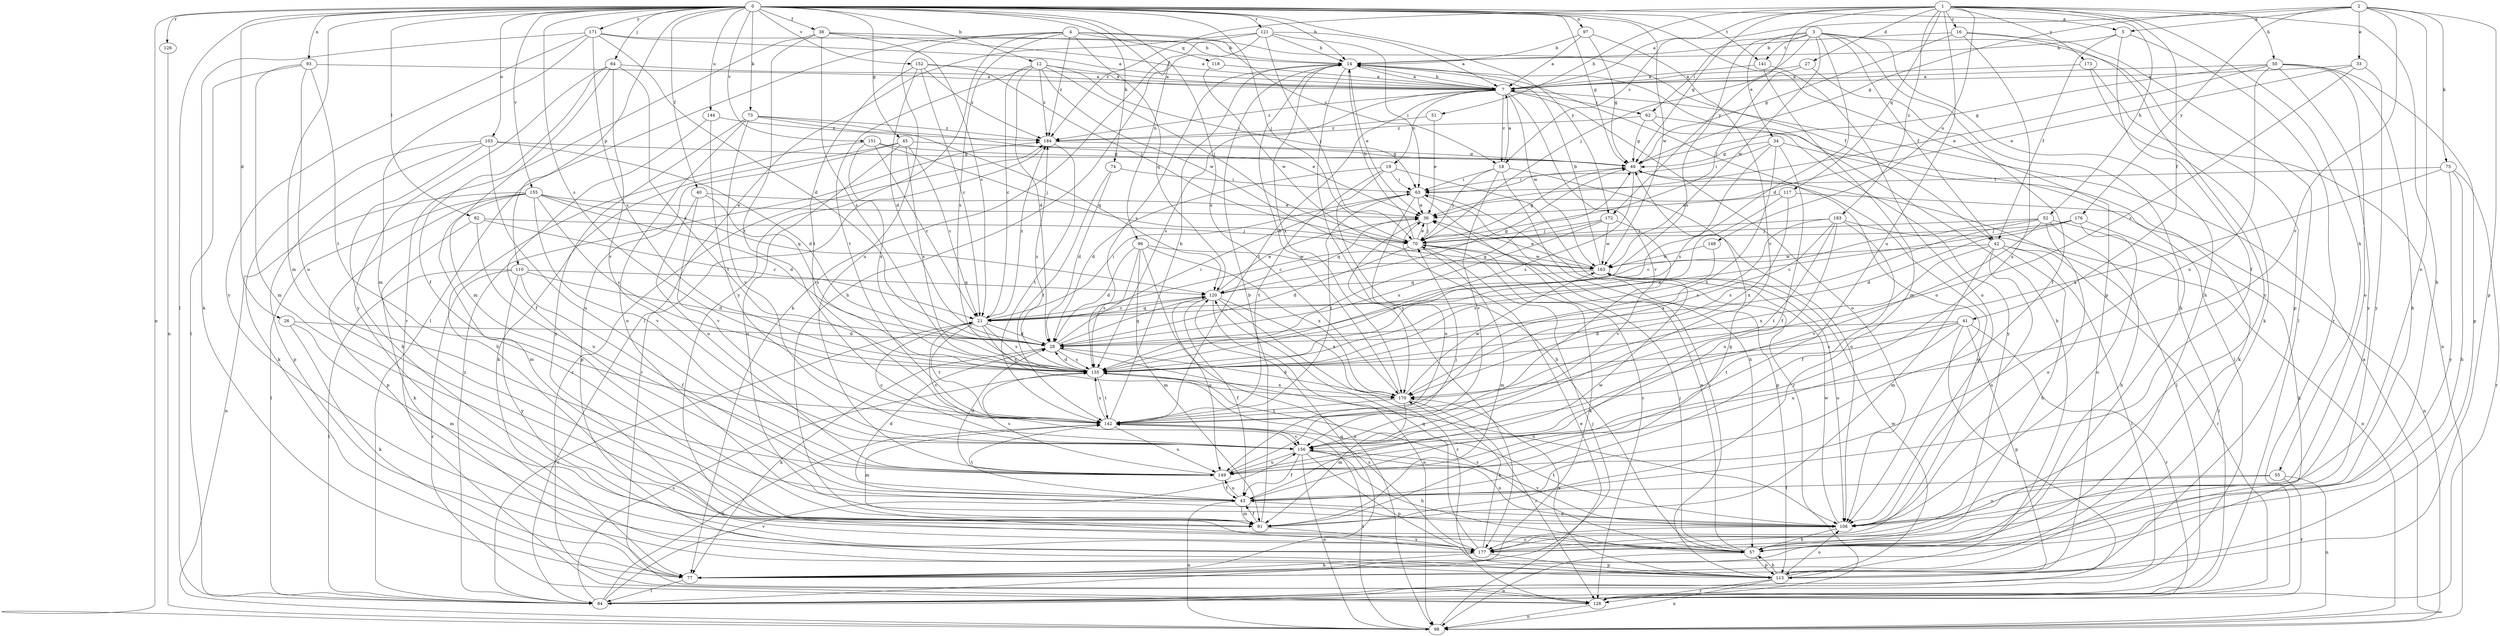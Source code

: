 strict digraph  {
0;
1;
2;
3;
4;
5;
7;
12;
14;
16;
18;
19;
21;
26;
27;
28;
33;
34;
36;
38;
40;
41;
42;
43;
45;
49;
50;
51;
52;
55;
57;
62;
63;
64;
70;
73;
74;
75;
77;
82;
84;
91;
93;
96;
97;
98;
103;
106;
110;
113;
117;
118;
120;
121;
126;
128;
135;
141;
142;
144;
148;
149;
151;
152;
155;
156;
163;
170;
171;
172;
173;
176;
177;
183;
184;
0 -> 5  [label=a];
0 -> 12  [label=b];
0 -> 14  [label=b];
0 -> 26  [label=d];
0 -> 38  [label=f];
0 -> 40  [label=f];
0 -> 45  [label=g];
0 -> 49  [label=g];
0 -> 64  [label=j];
0 -> 70  [label=j];
0 -> 73  [label=k];
0 -> 74  [label=k];
0 -> 82  [label=l];
0 -> 84  [label=l];
0 -> 91  [label=m];
0 -> 93  [label=n];
0 -> 96  [label=n];
0 -> 97  [label=n];
0 -> 98  [label=n];
0 -> 103  [label=o];
0 -> 110  [label=p];
0 -> 113  [label=p];
0 -> 121  [label=r];
0 -> 126  [label=r];
0 -> 135  [label=s];
0 -> 141  [label=t];
0 -> 144  [label=u];
0 -> 151  [label=v];
0 -> 152  [label=v];
0 -> 155  [label=v];
0 -> 163  [label=w];
0 -> 170  [label=x];
0 -> 171  [label=y];
0 -> 172  [label=y];
1 -> 16  [label=c];
1 -> 18  [label=c];
1 -> 27  [label=d];
1 -> 41  [label=f];
1 -> 49  [label=g];
1 -> 50  [label=h];
1 -> 51  [label=h];
1 -> 52  [label=h];
1 -> 55  [label=h];
1 -> 57  [label=h];
1 -> 117  [label=q];
1 -> 148  [label=u];
1 -> 149  [label=u];
1 -> 172  [label=y];
1 -> 173  [label=y];
1 -> 183  [label=z];
1 -> 184  [label=z];
2 -> 5  [label=a];
2 -> 7  [label=a];
2 -> 33  [label=e];
2 -> 49  [label=g];
2 -> 75  [label=k];
2 -> 106  [label=o];
2 -> 113  [label=p];
2 -> 156  [label=v];
2 -> 176  [label=y];
3 -> 28  [label=d];
3 -> 34  [label=e];
3 -> 42  [label=f];
3 -> 57  [label=h];
3 -> 62  [label=i];
3 -> 70  [label=j];
3 -> 77  [label=k];
3 -> 113  [label=p];
3 -> 135  [label=s];
3 -> 141  [label=t];
3 -> 163  [label=w];
4 -> 18  [label=c];
4 -> 42  [label=f];
4 -> 84  [label=l];
4 -> 118  [label=q];
4 -> 120  [label=q];
4 -> 135  [label=s];
4 -> 149  [label=u];
4 -> 177  [label=y];
4 -> 184  [label=z];
5 -> 14  [label=b];
5 -> 42  [label=f];
5 -> 43  [label=f];
5 -> 128  [label=r];
7 -> 14  [label=b];
7 -> 18  [label=c];
7 -> 19  [label=c];
7 -> 62  [label=i];
7 -> 106  [label=o];
7 -> 135  [label=s];
7 -> 142  [label=t];
7 -> 156  [label=v];
7 -> 163  [label=w];
7 -> 184  [label=z];
12 -> 7  [label=a];
12 -> 21  [label=c];
12 -> 28  [label=d];
12 -> 63  [label=i];
12 -> 70  [label=j];
12 -> 142  [label=t];
12 -> 163  [label=w];
12 -> 184  [label=z];
14 -> 7  [label=a];
14 -> 36  [label=e];
14 -> 106  [label=o];
14 -> 135  [label=s];
14 -> 170  [label=x];
14 -> 177  [label=y];
16 -> 14  [label=b];
16 -> 49  [label=g];
16 -> 84  [label=l];
16 -> 149  [label=u];
16 -> 177  [label=y];
18 -> 7  [label=a];
18 -> 57  [label=h];
18 -> 63  [label=i];
18 -> 70  [label=j];
18 -> 106  [label=o];
18 -> 156  [label=v];
19 -> 28  [label=d];
19 -> 57  [label=h];
19 -> 63  [label=i];
19 -> 128  [label=r];
19 -> 142  [label=t];
21 -> 28  [label=d];
21 -> 63  [label=i];
21 -> 120  [label=q];
21 -> 135  [label=s];
21 -> 142  [label=t];
21 -> 156  [label=v];
21 -> 170  [label=x];
21 -> 184  [label=z];
26 -> 28  [label=d];
26 -> 77  [label=k];
26 -> 91  [label=m];
27 -> 7  [label=a];
27 -> 43  [label=f];
27 -> 70  [label=j];
28 -> 49  [label=g];
28 -> 63  [label=i];
28 -> 77  [label=k];
28 -> 106  [label=o];
28 -> 120  [label=q];
28 -> 135  [label=s];
33 -> 7  [label=a];
33 -> 36  [label=e];
33 -> 135  [label=s];
33 -> 177  [label=y];
34 -> 43  [label=f];
34 -> 49  [label=g];
34 -> 63  [label=i];
34 -> 77  [label=k];
34 -> 135  [label=s];
34 -> 142  [label=t];
36 -> 70  [label=j];
36 -> 120  [label=q];
36 -> 170  [label=x];
38 -> 7  [label=a];
38 -> 14  [label=b];
38 -> 21  [label=c];
38 -> 128  [label=r];
38 -> 135  [label=s];
38 -> 142  [label=t];
40 -> 36  [label=e];
40 -> 135  [label=s];
40 -> 149  [label=u];
40 -> 156  [label=v];
41 -> 28  [label=d];
41 -> 84  [label=l];
41 -> 113  [label=p];
41 -> 128  [label=r];
41 -> 135  [label=s];
41 -> 142  [label=t];
41 -> 149  [label=u];
42 -> 57  [label=h];
42 -> 84  [label=l];
42 -> 91  [label=m];
42 -> 106  [label=o];
42 -> 128  [label=r];
42 -> 163  [label=w];
42 -> 170  [label=x];
43 -> 28  [label=d];
43 -> 91  [label=m];
43 -> 98  [label=n];
43 -> 106  [label=o];
43 -> 142  [label=t];
43 -> 149  [label=u];
43 -> 163  [label=w];
45 -> 21  [label=c];
45 -> 49  [label=g];
45 -> 77  [label=k];
45 -> 106  [label=o];
45 -> 113  [label=p];
45 -> 135  [label=s];
49 -> 63  [label=i];
49 -> 84  [label=l];
49 -> 135  [label=s];
50 -> 7  [label=a];
50 -> 36  [label=e];
50 -> 49  [label=g];
50 -> 57  [label=h];
50 -> 106  [label=o];
50 -> 113  [label=p];
50 -> 149  [label=u];
50 -> 177  [label=y];
51 -> 36  [label=e];
51 -> 184  [label=z];
52 -> 21  [label=c];
52 -> 57  [label=h];
52 -> 70  [label=j];
52 -> 84  [label=l];
52 -> 106  [label=o];
52 -> 135  [label=s];
52 -> 156  [label=v];
55 -> 43  [label=f];
55 -> 98  [label=n];
55 -> 106  [label=o];
55 -> 128  [label=r];
57 -> 36  [label=e];
57 -> 70  [label=j];
57 -> 98  [label=n];
57 -> 113  [label=p];
57 -> 135  [label=s];
62 -> 49  [label=g];
62 -> 84  [label=l];
62 -> 177  [label=y];
62 -> 184  [label=z];
63 -> 36  [label=e];
63 -> 113  [label=p];
63 -> 128  [label=r];
63 -> 142  [label=t];
63 -> 149  [label=u];
64 -> 7  [label=a];
64 -> 43  [label=f];
64 -> 91  [label=m];
64 -> 135  [label=s];
64 -> 156  [label=v];
64 -> 177  [label=y];
70 -> 14  [label=b];
70 -> 28  [label=d];
70 -> 36  [label=e];
70 -> 49  [label=g];
70 -> 77  [label=k];
70 -> 91  [label=m];
70 -> 163  [label=w];
73 -> 36  [label=e];
73 -> 106  [label=o];
73 -> 120  [label=q];
73 -> 156  [label=v];
73 -> 177  [label=y];
73 -> 184  [label=z];
74 -> 28  [label=d];
74 -> 63  [label=i];
74 -> 142  [label=t];
75 -> 57  [label=h];
75 -> 63  [label=i];
75 -> 128  [label=r];
75 -> 170  [label=x];
75 -> 177  [label=y];
77 -> 84  [label=l];
77 -> 120  [label=q];
82 -> 21  [label=c];
82 -> 70  [label=j];
82 -> 77  [label=k];
82 -> 149  [label=u];
84 -> 21  [label=c];
84 -> 70  [label=j];
84 -> 135  [label=s];
84 -> 142  [label=t];
84 -> 156  [label=v];
84 -> 184  [label=z];
91 -> 14  [label=b];
91 -> 43  [label=f];
91 -> 49  [label=g];
91 -> 177  [label=y];
93 -> 7  [label=a];
93 -> 84  [label=l];
93 -> 91  [label=m];
93 -> 142  [label=t];
93 -> 149  [label=u];
96 -> 28  [label=d];
96 -> 91  [label=m];
96 -> 98  [label=n];
96 -> 135  [label=s];
96 -> 163  [label=w];
96 -> 170  [label=x];
97 -> 7  [label=a];
97 -> 14  [label=b];
97 -> 49  [label=g];
97 -> 156  [label=v];
98 -> 7  [label=a];
98 -> 36  [label=e];
98 -> 142  [label=t];
103 -> 28  [label=d];
103 -> 49  [label=g];
103 -> 57  [label=h];
103 -> 77  [label=k];
103 -> 113  [label=p];
103 -> 149  [label=u];
106 -> 57  [label=h];
106 -> 142  [label=t];
106 -> 156  [label=v];
106 -> 163  [label=w];
106 -> 177  [label=y];
110 -> 28  [label=d];
110 -> 43  [label=f];
110 -> 84  [label=l];
110 -> 120  [label=q];
110 -> 128  [label=r];
110 -> 177  [label=y];
113 -> 14  [label=b];
113 -> 57  [label=h];
113 -> 63  [label=i];
113 -> 98  [label=n];
113 -> 106  [label=o];
113 -> 128  [label=r];
113 -> 163  [label=w];
113 -> 170  [label=x];
117 -> 36  [label=e];
117 -> 98  [label=n];
117 -> 135  [label=s];
117 -> 170  [label=x];
118 -> 7  [label=a];
118 -> 163  [label=w];
120 -> 21  [label=c];
120 -> 36  [label=e];
120 -> 43  [label=f];
120 -> 49  [label=g];
120 -> 98  [label=n];
120 -> 128  [label=r];
120 -> 149  [label=u];
120 -> 170  [label=x];
121 -> 7  [label=a];
121 -> 14  [label=b];
121 -> 57  [label=h];
121 -> 63  [label=i];
121 -> 70  [label=j];
121 -> 77  [label=k];
121 -> 84  [label=l];
126 -> 98  [label=n];
128 -> 98  [label=n];
128 -> 184  [label=z];
135 -> 28  [label=d];
135 -> 142  [label=t];
135 -> 170  [label=x];
135 -> 184  [label=z];
141 -> 7  [label=a];
141 -> 91  [label=m];
141 -> 106  [label=o];
142 -> 14  [label=b];
142 -> 91  [label=m];
142 -> 135  [label=s];
142 -> 149  [label=u];
142 -> 156  [label=v];
144 -> 43  [label=f];
144 -> 142  [label=t];
144 -> 184  [label=z];
148 -> 135  [label=s];
148 -> 163  [label=w];
149 -> 28  [label=d];
149 -> 43  [label=f];
149 -> 70  [label=j];
149 -> 135  [label=s];
151 -> 21  [label=c];
151 -> 49  [label=g];
151 -> 57  [label=h];
151 -> 70  [label=j];
151 -> 135  [label=s];
152 -> 7  [label=a];
152 -> 21  [label=c];
152 -> 28  [label=d];
152 -> 70  [label=j];
152 -> 142  [label=t];
152 -> 184  [label=z];
155 -> 28  [label=d];
155 -> 36  [label=e];
155 -> 84  [label=l];
155 -> 91  [label=m];
155 -> 98  [label=n];
155 -> 113  [label=p];
155 -> 120  [label=q];
155 -> 135  [label=s];
155 -> 156  [label=v];
156 -> 21  [label=c];
156 -> 43  [label=f];
156 -> 57  [label=h];
156 -> 98  [label=n];
156 -> 106  [label=o];
156 -> 113  [label=p];
156 -> 149  [label=u];
163 -> 14  [label=b];
163 -> 36  [label=e];
163 -> 106  [label=o];
163 -> 120  [label=q];
170 -> 14  [label=b];
170 -> 28  [label=d];
170 -> 91  [label=m];
170 -> 128  [label=r];
170 -> 142  [label=t];
170 -> 163  [label=w];
171 -> 7  [label=a];
171 -> 14  [label=b];
171 -> 28  [label=d];
171 -> 77  [label=k];
171 -> 91  [label=m];
171 -> 135  [label=s];
171 -> 177  [label=y];
172 -> 21  [label=c];
172 -> 70  [label=j];
172 -> 135  [label=s];
172 -> 156  [label=v];
172 -> 163  [label=w];
173 -> 7  [label=a];
173 -> 77  [label=k];
173 -> 98  [label=n];
176 -> 21  [label=c];
176 -> 28  [label=d];
176 -> 70  [label=j];
176 -> 77  [label=k];
176 -> 106  [label=o];
177 -> 49  [label=g];
177 -> 77  [label=k];
177 -> 113  [label=p];
177 -> 120  [label=q];
177 -> 135  [label=s];
177 -> 170  [label=x];
183 -> 43  [label=f];
183 -> 70  [label=j];
183 -> 98  [label=n];
183 -> 135  [label=s];
183 -> 142  [label=t];
183 -> 149  [label=u];
183 -> 170  [label=x];
184 -> 49  [label=g];
184 -> 128  [label=r];
184 -> 142  [label=t];
}
